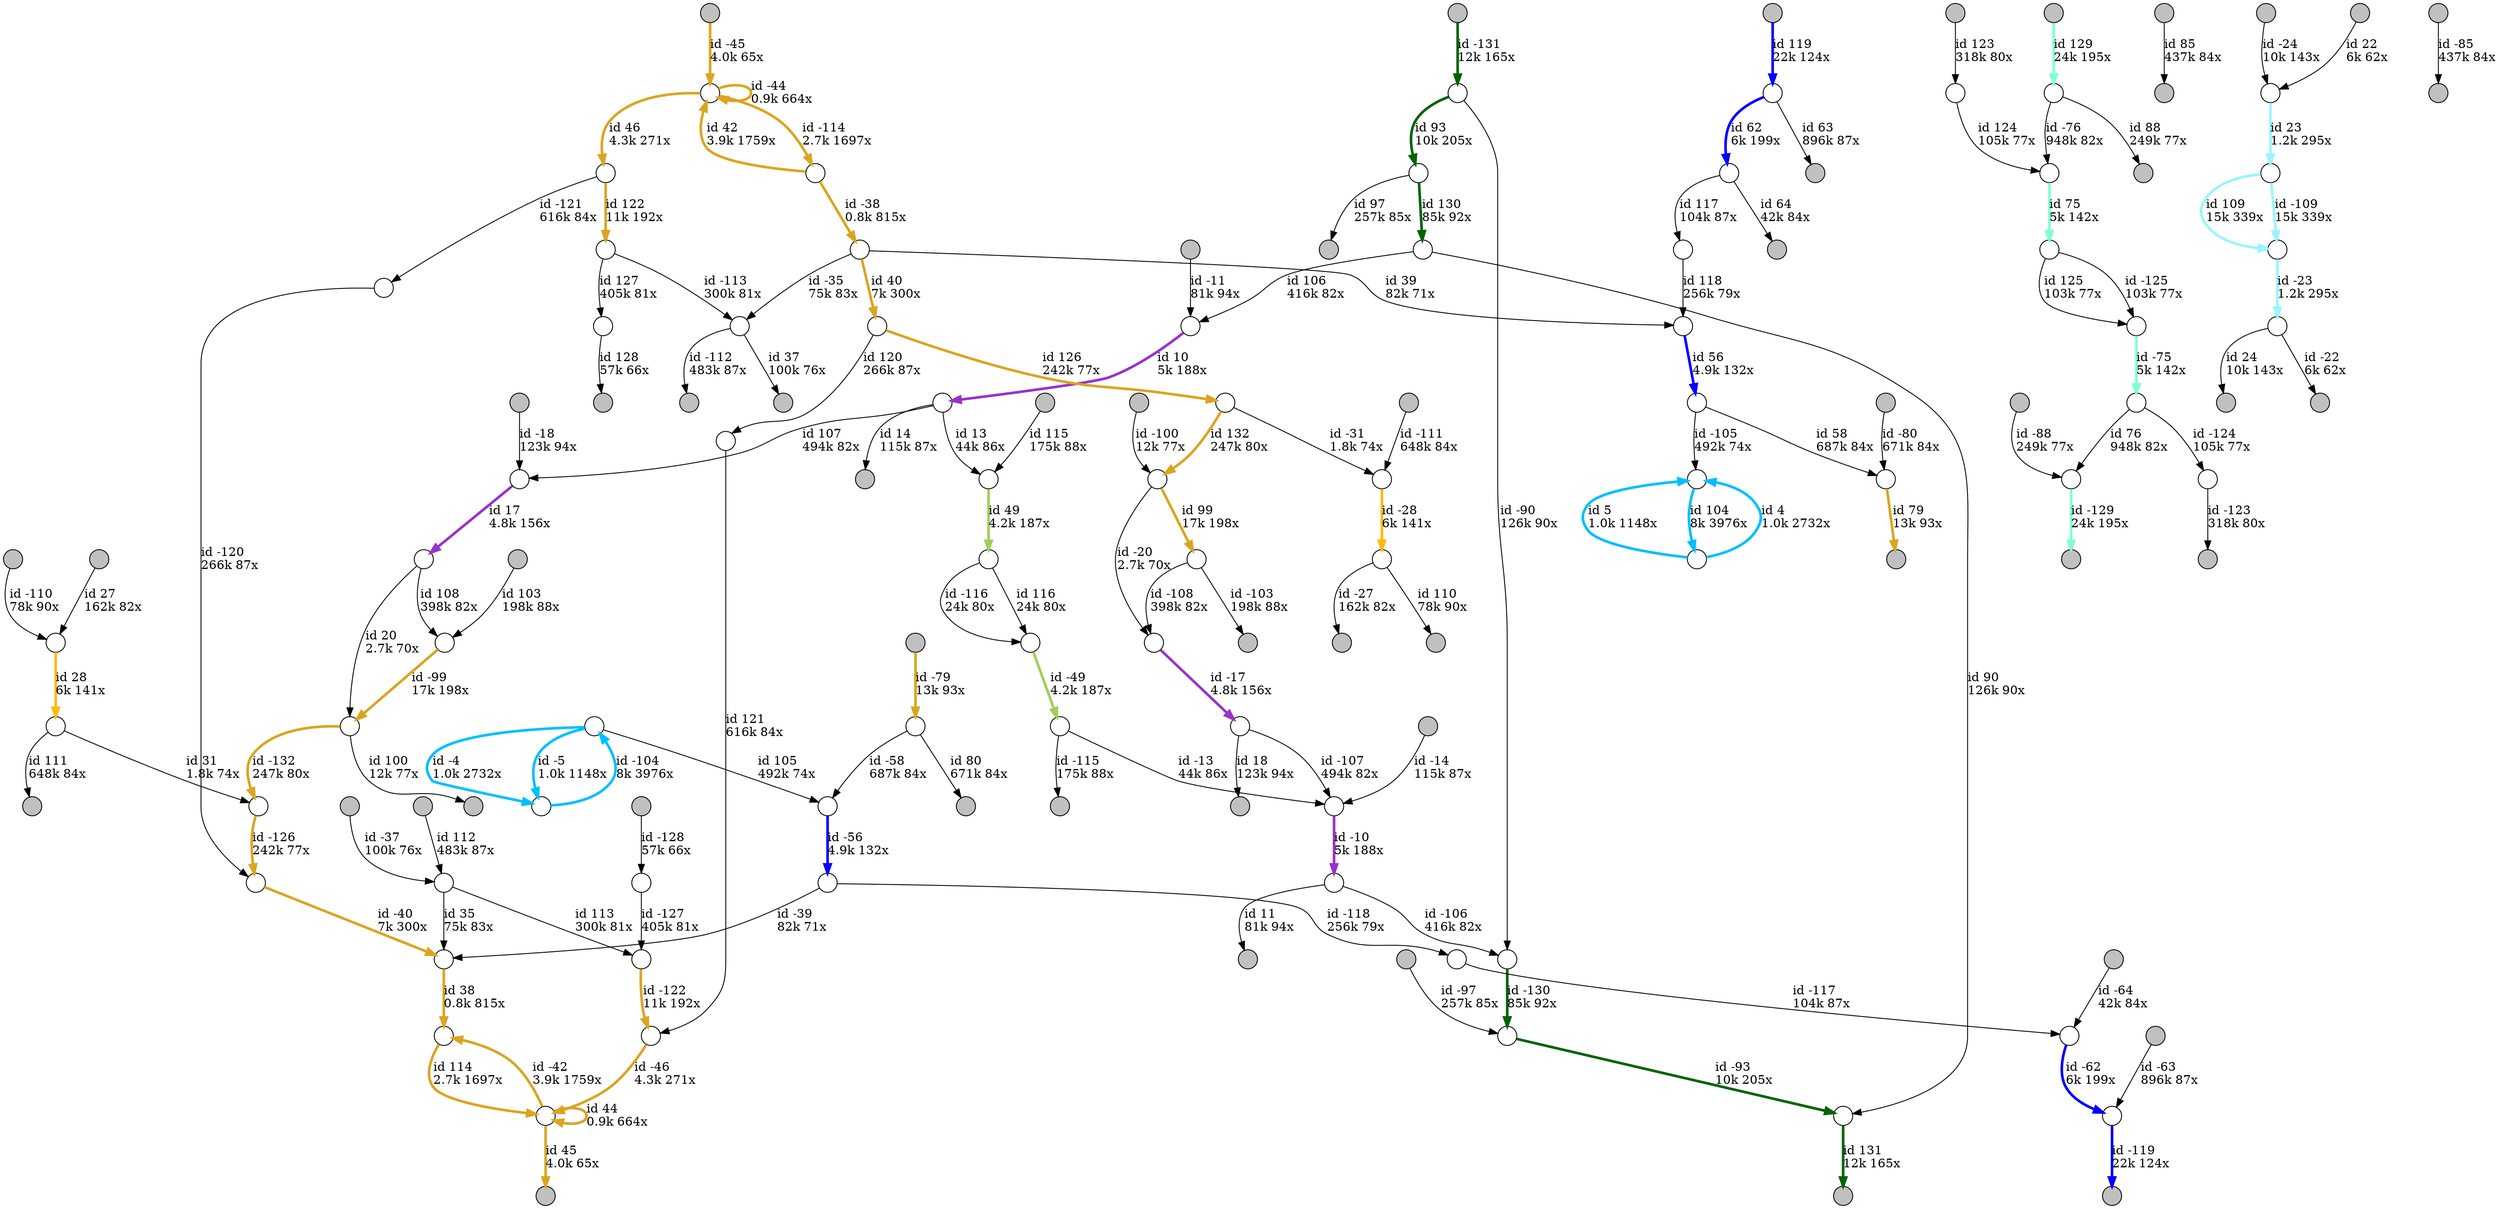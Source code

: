 digraph {
nodesep = 0.5;
node [shape = circle, label = "", height = 0.3];
"0" [style = "filled", fillcolor = "grey"];
"1" [style = "filled", fillcolor = "grey"];
"2" [style = "filled", fillcolor = "grey"];
"3" [style = "filled", fillcolor = "grey"];
"4" [style = "filled", fillcolor = "grey"];
"5" [style = "filled", fillcolor = "grey"];
"6" [style = "filled", fillcolor = "grey"];
"7" [style = "filled", fillcolor = "grey"];
"8" [style = "filled", fillcolor = "grey"];
"9" [style = "filled", fillcolor = "grey"];
"10" [style = "filled", fillcolor = "grey"];
"11" [style = "filled", fillcolor = "grey"];
"12" [style = "filled", fillcolor = "grey"];
"13" [style = "filled", fillcolor = "grey"];
"14" [style = "filled", fillcolor = "grey"];
"15" [style = "filled", fillcolor = "grey"];
"16" [style = "filled", fillcolor = "grey"];
"17" [style = "filled", fillcolor = "grey"];
"18" [style = "filled", fillcolor = "grey"];
"19" [style = "filled", fillcolor = "grey"];
"20" [style = "filled", fillcolor = "grey"];
"21" [style = "filled", fillcolor = "grey"];
"22" [style = "filled", fillcolor = "grey"];
"23" [style = "filled", fillcolor = "grey"];
"24" [style = "filled", fillcolor = "grey"];
"25" [style = "filled", fillcolor = "grey"];
"26" [style = "filled", fillcolor = "grey"];
"27" [style = "filled", fillcolor = "grey"];
"28" [style = "filled", fillcolor = "grey"];
"29" [style = "filled", fillcolor = "grey"];
"30" [style = "filled", fillcolor = "grey"];
"31" [style = "filled", fillcolor = "grey"];
"32" [style = "filled", fillcolor = "grey"];
"33" [style = "filled", fillcolor = "grey"];
"34" [style = "filled", fillcolor = "grey"];
"35" [style = "filled", fillcolor = "grey"];
"36" [style = "filled", fillcolor = "grey"];
"37" [style = "filled", fillcolor = "grey"];
"38" [style = "filled", fillcolor = "grey"];
"39" [style = "filled", fillcolor = "grey"];
"40" [style = "filled", fillcolor = "grey"];
"41" [style = "filled", fillcolor = "grey"];
"42" [style = "filled", fillcolor = "grey"];
"43" [style = "filled", fillcolor = "grey"];
"44" [style = "filled", fillcolor = "grey"];
"45" [style = "filled", fillcolor = "grey"];
"46" [style = "filled", fillcolor = "grey"];
"47" [style = "filled", fillcolor = "grey"];
"48" [style = "filled", fillcolor = "grey"];
"49" [style = "filled", fillcolor = "grey"];
"50" [style = "filled", fillcolor = "grey"];
"51" [style = "filled", fillcolor = "grey"];
"52" [style = "filled", fillcolor = "grey"];
"53" [style = "filled", fillcolor = "grey"];
"54" -> "55" [label = "id 4\l1.0k 2732x", color = "deepskyblue1" , penwidth = 3] ;
"56" -> "57" [label = "id -4\l1.0k 2732x", color = "deepskyblue1" , penwidth = 3] ;
"54" -> "55" [label = "id 5\l1.0k 1148x", color = "deepskyblue1" , penwidth = 3] ;
"56" -> "57" [label = "id -5\l1.0k 1148x", color = "deepskyblue1" , penwidth = 3] ;
"58" -> "59" [label = "id 10\l5k 188x", color = "darkorchid" , penwidth = 3] ;
"60" -> "61" [label = "id -10\l5k 188x", color = "darkorchid" , penwidth = 3] ;
"61" -> "14" [label = "id 11\l81k 94x", color = "black"] ;
"25" -> "58" [label = "id -11\l81k 94x", color = "black"] ;
"59" -> "62" [label = "id 13\l44k 86x", color = "black"] ;
"63" -> "60" [label = "id -13\l44k 86x", color = "black"] ;
"59" -> "20" [label = "id 14\l115k 87x", color = "black"] ;
"6" -> "60" [label = "id -14\l115k 87x", color = "black"] ;
"64" -> "65" [label = "id 17\l4.8k 156x", color = "darkorchid" , penwidth = 3] ;
"66" -> "67" [label = "id -17\l4.8k 156x", color = "darkorchid" , penwidth = 3] ;
"67" -> "1" [label = "id 18\l123k 94x", color = "black"] ;
"0" -> "64" [label = "id -18\l123k 94x", color = "black"] ;
"65" -> "68" [label = "id 20\l2.7k 70x", color = "black"] ;
"69" -> "66" [label = "id -20\l2.7k 70x", color = "black"] ;
"42" -> "70" [label = "id 22\l6k 62x", color = "black"] ;
"71" -> "40" [label = "id -22\l6k 62x", color = "black"] ;
"70" -> "72" [label = "id 23\l1.2k 295x", color = "cadetblue1" , penwidth = 3] ;
"73" -> "71" [label = "id -23\l1.2k 295x", color = "cadetblue1" , penwidth = 3] ;
"71" -> "24" [label = "id 24\l10k 143x", color = "black"] ;
"37" -> "70" [label = "id -24\l10k 143x", color = "black"] ;
"35" -> "74" [label = "id 27\l162k 82x", color = "black"] ;
"75" -> "47" [label = "id -27\l162k 82x", color = "black"] ;
"74" -> "76" [label = "id 28\l6k 141x", color = "darkgoldenrod1" , penwidth = 3] ;
"77" -> "75" [label = "id -28\l6k 141x", color = "darkgoldenrod1" , penwidth = 3] ;
"76" -> "78" [label = "id 31\l1.8k 74x", color = "black"] ;
"79" -> "77" [label = "id -31\l1.8k 74x", color = "black"] ;
"80" -> "81" [label = "id 35\l75k 83x", color = "black"] ;
"82" -> "83" [label = "id -35\l75k 83x", color = "black"] ;
"83" -> "53" [label = "id 37\l100k 76x", color = "black"] ;
"44" -> "80" [label = "id -37\l100k 76x", color = "black"] ;
"81" -> "84" [label = "id 38\l0.8k 815x", color = "goldenrod" , penwidth = 3] ;
"85" -> "82" [label = "id -38\l0.8k 815x", color = "goldenrod" , penwidth = 3] ;
"82" -> "86" [label = "id 39\l82k 71x", color = "black"] ;
"87" -> "81" [label = "id -39\l82k 71x", color = "black"] ;
"82" -> "88" [label = "id 40\l7k 300x", color = "goldenrod" , penwidth = 3] ;
"89" -> "81" [label = "id -40\l7k 300x", color = "goldenrod" , penwidth = 3] ;
"85" -> "90" [label = "id 42\l3.9k 1759x", color = "goldenrod" , penwidth = 3] ;
"91" -> "84" [label = "id -42\l3.9k 1759x", color = "goldenrod" , penwidth = 3] ;
"91" -> "91" [label = "id 44\l0.9k 664x", color = "goldenrod" , penwidth = 3] ;
"90" -> "90" [label = "id -44\l0.9k 664x", color = "goldenrod" , penwidth = 3] ;
"91" -> "23" [label = "id 45\l4.0k 65x", color = "goldenrod" , penwidth = 3] ;
"22" -> "90" [label = "id -45\l4.0k 65x", color = "goldenrod" , penwidth = 3] ;
"90" -> "92" [label = "id 46\l4.3k 271x", color = "goldenrod" , penwidth = 3] ;
"93" -> "91" [label = "id -46\l4.3k 271x", color = "goldenrod" , penwidth = 3] ;
"62" -> "94" [label = "id 49\l4.2k 187x", color = "darkolivegreen3" , penwidth = 3] ;
"95" -> "63" [label = "id -49\l4.2k 187x", color = "darkolivegreen3" , penwidth = 3] ;
"86" -> "96" [label = "id 56\l4.9k 132x", color = "blue" , penwidth = 3] ;
"97" -> "87" [label = "id -56\l4.9k 132x", color = "blue" , penwidth = 3] ;
"96" -> "98" [label = "id 58\l687k 84x", color = "black"] ;
"99" -> "97" [label = "id -58\l687k 84x", color = "black"] ;
"100" -> "101" [label = "id 62\l6k 199x", color = "blue" , penwidth = 3] ;
"102" -> "103" [label = "id -62\l6k 199x", color = "blue" , penwidth = 3] ;
"100" -> "30" [label = "id 63\l896k 87x", color = "black"] ;
"5" -> "103" [label = "id -63\l896k 87x", color = "black"] ;
"101" -> "51" [label = "id 64\l42k 84x", color = "black"] ;
"12" -> "102" [label = "id -64\l42k 84x", color = "black"] ;
"104" -> "105" [label = "id 75\l5k 142x", color = "aquamarine1" , penwidth = 3] ;
"106" -> "107" [label = "id -75\l5k 142x", color = "aquamarine1" , penwidth = 3] ;
"107" -> "108" [label = "id 76\l948k 82x", color = "black"] ;
"109" -> "104" [label = "id -76\l948k 82x", color = "black"] ;
"98" -> "46" [label = "id 79\l13k 93x", color = "goldenrod" , penwidth = 3] ;
"34" -> "99" [label = "id -79\l13k 93x", color = "goldenrod" , penwidth = 3] ;
"99" -> "32" [label = "id 80\l671k 84x", color = "black"] ;
"7" -> "98" [label = "id -80\l671k 84x", color = "black"] ;
"17" -> "15" [label = "id 85\l437k 84x", color = "black"] ;
"45" -> "49" [label = "id -85\l437k 84x", color = "black"] ;
"109" -> "9" [label = "id 88\l249k 77x", color = "black"] ;
"41" -> "108" [label = "id -88\l249k 77x", color = "black"] ;
"110" -> "111" [label = "id 90\l126k 90x", color = "black"] ;
"112" -> "113" [label = "id -90\l126k 90x", color = "black"] ;
"112" -> "114" [label = "id 93\l10k 205x", color = "darkgreen" , penwidth = 3] ;
"115" -> "111" [label = "id -93\l10k 205x", color = "darkgreen" , penwidth = 3] ;
"114" -> "10" [label = "id 97\l257k 85x", color = "black"] ;
"36" -> "115" [label = "id -97\l257k 85x", color = "black"] ;
"69" -> "116" [label = "id 99\l17k 198x", color = "goldenrod" , penwidth = 3] ;
"117" -> "68" [label = "id -99\l17k 198x", color = "goldenrod" , penwidth = 3] ;
"68" -> "8" [label = "id 100\l12k 77x", color = "black"] ;
"2" -> "69" [label = "id -100\l12k 77x", color = "black"] ;
"4" -> "117" [label = "id 103\l198k 88x", color = "black"] ;
"116" -> "3" [label = "id -103\l198k 88x", color = "black"] ;
"55" -> "54" [label = "id 104\l8k 3976x", color = "deepskyblue1" , penwidth = 3] ;
"57" -> "56" [label = "id -104\l8k 3976x", color = "deepskyblue1" , penwidth = 3] ;
"56" -> "97" [label = "id 105\l492k 74x", color = "black"] ;
"96" -> "55" [label = "id -105\l492k 74x", color = "black"] ;
"110" -> "58" [label = "id 106\l416k 82x", color = "black"] ;
"61" -> "113" [label = "id -106\l416k 82x", color = "black"] ;
"59" -> "64" [label = "id 107\l494k 82x", color = "black"] ;
"67" -> "60" [label = "id -107\l494k 82x", color = "black"] ;
"65" -> "117" [label = "id 108\l398k 82x", color = "black"] ;
"116" -> "66" [label = "id -108\l398k 82x", color = "black"] ;
"72" -> "73" [label = "id 109\l15k 339x", color = "cadetblue1" , penwidth = 3] ;
"72" -> "73" [label = "id -109\l15k 339x", color = "cadetblue1" , penwidth = 3] ;
"75" -> "21" [label = "id 110\l78k 90x", color = "black"] ;
"43" -> "74" [label = "id -110\l78k 90x", color = "black"] ;
"76" -> "27" [label = "id 111\l648k 84x", color = "black"] ;
"33" -> "77" [label = "id -111\l648k 84x", color = "black"] ;
"52" -> "80" [label = "id 112\l483k 87x", color = "black"] ;
"83" -> "31" [label = "id -112\l483k 87x", color = "black"] ;
"80" -> "118" [label = "id 113\l300k 81x", color = "black"] ;
"119" -> "83" [label = "id -113\l300k 81x", color = "black"] ;
"84" -> "91" [label = "id 114\l2.7k 1697x", color = "goldenrod" , penwidth = 3] ;
"90" -> "85" [label = "id -114\l2.7k 1697x", color = "goldenrod" , penwidth = 3] ;
"29" -> "62" [label = "id 115\l175k 88x", color = "black"] ;
"63" -> "28" [label = "id -115\l175k 88x", color = "black"] ;
"94" -> "95" [label = "id 116\l24k 80x", color = "black"] ;
"94" -> "95" [label = "id -116\l24k 80x", color = "black"] ;
"101" -> "120" [label = "id 117\l104k 87x", color = "black"] ;
"121" -> "102" [label = "id -117\l104k 87x", color = "black"] ;
"120" -> "86" [label = "id 118\l256k 79x", color = "black"] ;
"87" -> "121" [label = "id -118\l256k 79x", color = "black"] ;
"48" -> "100" [label = "id 119\l22k 124x", color = "blue" , penwidth = 3] ;
"103" -> "38" [label = "id -119\l22k 124x", color = "blue" , penwidth = 3] ;
"88" -> "122" [label = "id 120\l266k 87x", color = "black"] ;
"123" -> "89" [label = "id -120\l266k 87x", color = "black"] ;
"122" -> "93" [label = "id 121\l616k 84x", color = "black"] ;
"92" -> "123" [label = "id -121\l616k 84x", color = "black"] ;
"92" -> "119" [label = "id 122\l11k 192x", color = "goldenrod" , penwidth = 3] ;
"118" -> "93" [label = "id -122\l11k 192x", color = "goldenrod" , penwidth = 3] ;
"39" -> "124" [label = "id 123\l318k 80x", color = "black"] ;
"125" -> "26" [label = "id -123\l318k 80x", color = "black"] ;
"124" -> "104" [label = "id 124\l105k 77x", color = "black"] ;
"107" -> "125" [label = "id -124\l105k 77x", color = "black"] ;
"105" -> "106" [label = "id 125\l103k 77x", color = "black"] ;
"105" -> "106" [label = "id -125\l103k 77x", color = "black"] ;
"88" -> "79" [label = "id 126\l242k 77x", color = "goldenrod" , penwidth = 3] ;
"78" -> "89" [label = "id -126\l242k 77x", color = "goldenrod" , penwidth = 3] ;
"119" -> "126" [label = "id 127\l405k 81x", color = "black"] ;
"127" -> "118" [label = "id -127\l405k 81x", color = "black"] ;
"126" -> "18" [label = "id 128\l57k 66x", color = "black"] ;
"19" -> "127" [label = "id -128\l57k 66x", color = "black"] ;
"13" -> "109" [label = "id 129\l24k 195x", color = "aquamarine1" , penwidth = 3] ;
"108" -> "50" [label = "id -129\l24k 195x", color = "aquamarine1" , penwidth = 3] ;
"114" -> "110" [label = "id 130\l85k 92x", color = "darkgreen" , penwidth = 3] ;
"113" -> "115" [label = "id -130\l85k 92x", color = "darkgreen" , penwidth = 3] ;
"111" -> "16" [label = "id 131\l12k 165x", color = "darkgreen" , penwidth = 3] ;
"11" -> "112" [label = "id -131\l12k 165x", color = "darkgreen" , penwidth = 3] ;
"79" -> "69" [label = "id 132\l247k 80x", color = "goldenrod" , penwidth = 3] ;
"68" -> "78" [label = "id -132\l247k 80x", color = "goldenrod" , penwidth = 3] ;
}
